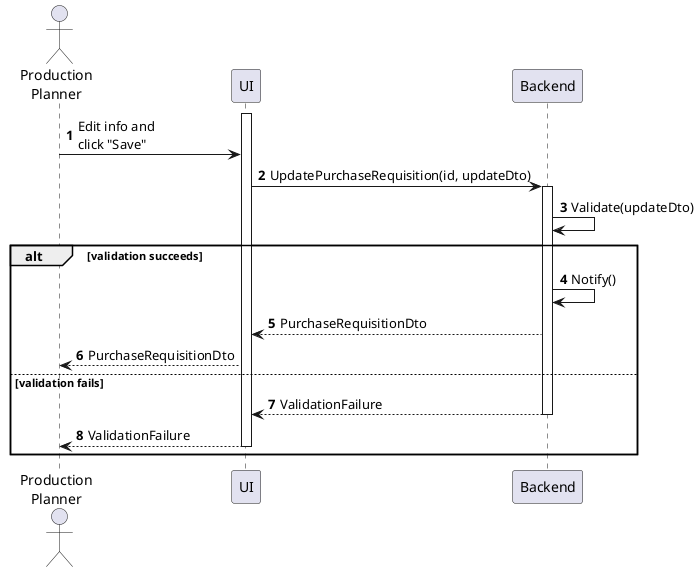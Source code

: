 @startuml purchase-requisition-update
autonumber

actor "Production\nPlanner" as a
participant UI as f
participant Backend as b

activate f
a -> f : Edit info and\nclick "Save"
f -> b : UpdatePurchaseRequisition(id, updateDto)
activate b
b -> b : Validate(updateDto)

alt validation succeeds
    b -> b : Notify()
    b --> f : PurchaseRequisitionDto
    f --> a : PurchaseRequisitionDto
else validation fails
    return ValidationFailure
    f --> a : ValidationFailure
    deactivate f
end
@enduml